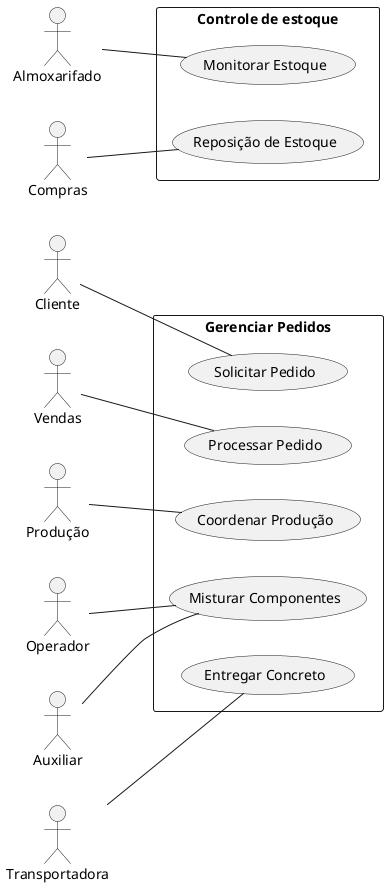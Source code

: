 @startuml

left to right direction

actor Cliente
actor Vendas
actor Produção
actor Almoxarifado
actor Compras
actor Operador
actor Auxiliar
actor Transportadora

rectangle "Gerenciar Pedidos" {
  Cliente -- (Solicitar Pedido)
  Vendas -- (Processar Pedido)
  Produção -- (Coordenar Produção)
  Operador -- (Misturar Componentes)
  Auxiliar -- (Misturar Componentes)
  Transportadora -- (Entregar Concreto)
}

rectangle "Controle de estoque" {
  Almoxarifado -- (Monitorar Estoque)
  Compras -- (Reposição de Estoque)
}


@enduml